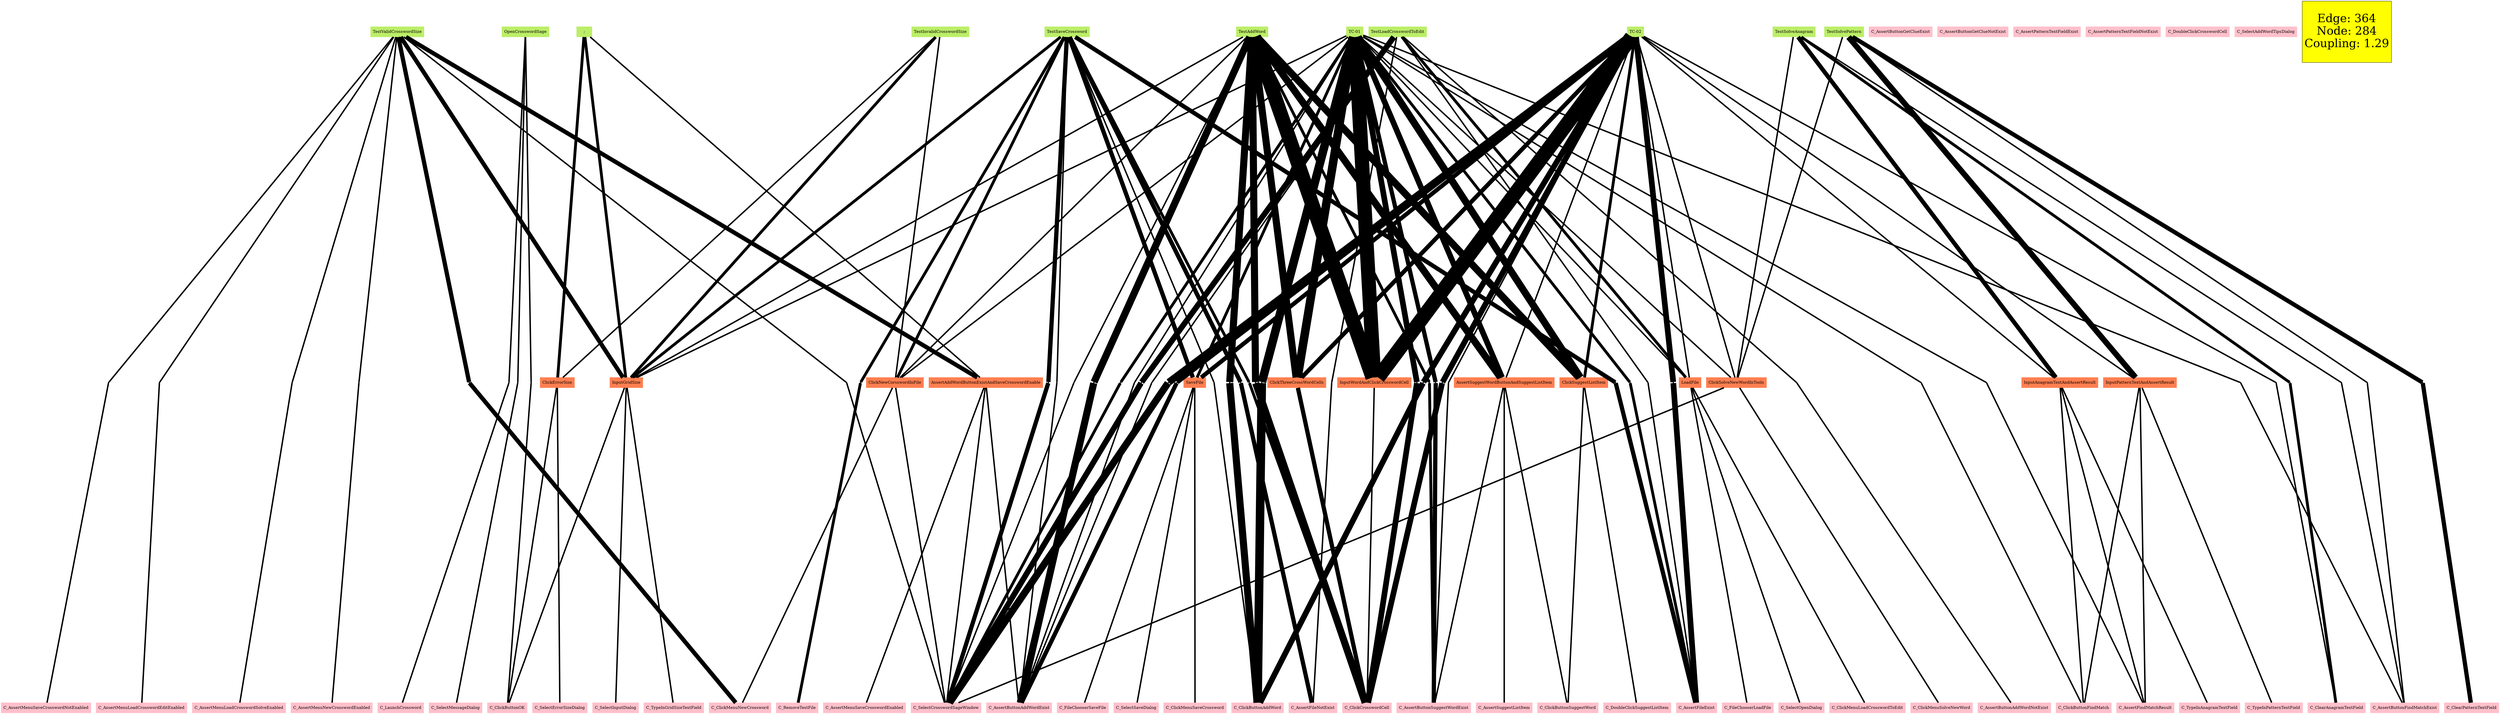// Component-only
graph {
	graph [splines=false]
		C_AssertButtonAddWordExist [color=pink shape=box style=filled]
		C_AssertButtonAddWordNotExist [color=pink shape=box style=filled]
		C_AssertButtonSuggestWordExist [color=pink shape=box style=filled]
		C_AssertButtonFindMatchExist [color=pink shape=box style=filled]
		C_AssertFileExist [color=pink shape=box style=filled]
		C_AssertFileNotExist [color=pink shape=box style=filled]
		C_AssertFindMatchResult [color=pink shape=box style=filled]
		C_AssertMenuLoadCrosswordEditEnabled [color=pink shape=box style=filled]
		C_AssertMenuLoadCrosswordSolveEnabled [color=pink shape=box style=filled]
		C_AssertMenuNewCrosswordEnabled [color=pink shape=box style=filled]
		C_AssertMenuSaveCrosswordNotEnabled [color=pink shape=box style=filled]
		C_AssertMenuSaveCrosswordEnabled [color=pink shape=box style=filled]
		C_AssertSuggestListItem [color=pink shape=box style=filled]
		C_ClearAnagramTextField [color=pink shape=box style=filled]
		C_ClearPatternTextField [color=pink shape=box style=filled]
		C_ClickButtonAddWord [color=pink shape=box style=filled]
		C_ClickButtonFindMatch [color=pink shape=box style=filled]
		C_ClickButtonOK [color=pink shape=box style=filled]
		C_ClickButtonSuggestWord [color=pink shape=box style=filled]
		C_ClickCrosswordCell [color=pink shape=box style=filled]
		C_ClickMenuLoadCrosswordToEdit [color=pink shape=box style=filled]
		C_ClickMenuNewCrossword [color=pink shape=box style=filled]
		C_ClickMenuSaveCrossword [color=pink shape=box style=filled]
		C_ClickMenuSolveNewWord [color=pink shape=box style=filled]
		C_DoubleClickSuggestListItem [color=pink shape=box style=filled]
		C_FileChooserLoadFile [color=pink shape=box style=filled]
		C_FileChooserSaveFile [color=pink shape=box style=filled]
		C_LaunchCrossword [color=pink shape=box style=filled]
		C_RemoveTestFile [color=pink shape=box style=filled]
		C_SelectCrosswordSageWindow [color=pink shape=box style=filled]
		C_SelectErrorSizeDialog [color=pink shape=box style=filled]
		C_SelectInputDialog [color=pink shape=box style=filled]
		C_SelectMessageDialog [color=pink shape=box style=filled]
		C_SelectOpenDialog [color=pink shape=box style=filled]
		C_SelectSaveDialog [color=pink shape=box style=filled]
		C_TypeInAnagramTextField [color=pink shape=box style=filled]
		C_TypeInGridSizeTextField [color=pink shape=box style=filled]
		C_TypeInPatternTextField [color=pink shape=box style=filled]
		C_AssertButtonGetClueExist [color=pink shape=box style=filled]
		C_AssertButtonGetClueNotExist [color=pink shape=box style=filled]
		C_AssertPatternTextFieldExist [color=pink shape=box style=filled]
		C_AssertPatternTextFieldNotExist [color=pink shape=box style=filled]
		C_DoubleClickCrosswordCell [color=pink shape=box style=filled]
		C_SelectAddWordTipsDialog [color=pink shape=box style=filled]
		OpenCrosswordSage [color=darkolivegreen2 shape=box style=filled]
		TestValidCrosswordSize [color=darkolivegreen2 shape=box style=filled]
		InputGridSize [color=coral shape=box style=filled]
		AssertAddWordButtonExistAndSaveCrosswordEnable [color=coral shape=box style=filled]
		InputGridSize [color=coral shape=box style=filled]
		AssertAddWordButtonExistAndSaveCrosswordEnable [color=coral shape=box style=filled]
		InputGridSize [color=coral shape=box style=filled]
		AssertAddWordButtonExistAndSaveCrosswordEnable [color=coral shape=box style=filled]
		TestInvalidCrosswordSize [color=darkolivegreen2 shape=box style=filled]
		ClickNewCorsswordInFile [color=coral shape=box style=filled]
		InputGridSize [color=coral shape=box style=filled]
		ClickErrorSize [color=coral shape=box style=filled]
		InputGridSize [color=coral shape=box style=filled]
		";" [color=darkolivegreen2 shape=box style=filled]
		ClickErrorSize [color=coral shape=box style=filled]
		InputGridSize [color=coral shape=box style=filled]
		ClickErrorSize [color=coral shape=box style=filled]
		InputGridSize [color=coral shape=box style=filled]
		AssertAddWordButtonExistAndSaveCrosswordEnable [color=coral shape=box style=filled]
		TestAddWord [color=darkolivegreen2 shape=box style=filled]
		ClickNewCorsswordInFile [color=coral shape=box style=filled]
		InputGridSize [color=coral shape=box style=filled]
		ClickThreeCrossWordCells [color=coral shape=box style=filled]
		InputWordAndClickCrosswordCell [color=coral shape=box style=filled]
		InputWordAndClickCrosswordCell [color=coral shape=box style=filled]
		InputWordAndClickCrosswordCell [color=coral shape=box style=filled]
		InputWordAndClickCrosswordCell [color=coral shape=box style=filled]
		ClickSuggestListItem [color=coral shape=box style=filled]
		AssertSuggestWordButtonAndSuggestListItem [color=coral shape=box style=filled]
		ClickThreeCrossWordCells [color=coral shape=box style=filled]
		InputWordAndClickCrosswordCell [color=coral shape=box style=filled]
		InputWordAndClickCrosswordCell [color=coral shape=box style=filled]
		InputWordAndClickCrosswordCell [color=coral shape=box style=filled]
		ClickSuggestListItem [color=coral shape=box style=filled]
		ClickThreeCrossWordCells [color=coral shape=box style=filled]
		ClickSuggestListItem [color=coral shape=box style=filled]
		AssertSuggestWordButtonAndSuggestListItem [color=coral shape=box style=filled]
		ClickThreeCrossWordCells [color=coral shape=box style=filled]
		InputWordAndClickCrosswordCell [color=coral shape=box style=filled]
		InputWordAndClickCrosswordCell [color=coral shape=box style=filled]
		ClickSuggestListItem [color=coral shape=box style=filled]
		ClickThreeCrossWordCells [color=coral shape=box style=filled]
		InputWordAndClickCrosswordCell [color=coral shape=box style=filled]
		InputWordAndClickCrosswordCell [color=coral shape=box style=filled]
		ClickSuggestListItem [color=coral shape=box style=filled]
		AssertSuggestWordButtonAndSuggestListItem [color=coral shape=box style=filled]
		AssertSuggestWordButtonAndSuggestListItem [color=coral shape=box style=filled]
		AssertSuggestWordButtonAndSuggestListItem [color=coral shape=box style=filled]
		TestSaveCrossword [color=darkolivegreen2 shape=box style=filled]
		ClickNewCorsswordInFile [color=coral shape=box style=filled]
		InputGridSize [color=coral shape=box style=filled]
		SaveFile [color=coral shape=box style=filled]
		SaveFile [color=coral shape=box style=filled]
		ClickNewCorsswordInFile [color=coral shape=box style=filled]
		InputGridSize [color=coral shape=box style=filled]
		SaveFile [color=coral shape=box style=filled]
		TestLoadCrosswordToEdit [color=darkolivegreen2 shape=box style=filled]
		LoadFile [color=coral shape=box style=filled]
		LoadFile [color=coral shape=box style=filled]
		TestSolvePattern [color=darkolivegreen2 shape=box style=filled]
		ClickSolveNewWordInTools [color=coral shape=box style=filled]
		InputPatternTextAndAssertResult [color=coral shape=box style=filled]
		InputPatternTextAndAssertResult [color=coral shape=box style=filled]
		InputPatternTextAndAssertResult [color=coral shape=box style=filled]
		InputPatternTextAndAssertResult [color=coral shape=box style=filled]
		TestSolveAnagram [color=darkolivegreen2 shape=box style=filled]
		ClickSolveNewWordInTools [color=coral shape=box style=filled]
		InputAnagramTextAndAssertResult [color=coral shape=box style=filled]
		InputAnagramTextAndAssertResult [color=coral shape=box style=filled]
		InputAnagramTextAndAssertResult [color=coral shape=box style=filled]
		"TC-01" [color=darkolivegreen2 shape=box style=filled]
		ClickNewCorsswordInFile [color=coral shape=box style=filled]
		InputGridSize [color=coral shape=box style=filled]
		ClickThreeCrossWordCells [color=coral shape=box style=filled]
		InputWordAndClickCrosswordCell [color=coral shape=box style=filled]
		InputWordAndClickCrosswordCell [color=coral shape=box style=filled]
		InputWordAndClickCrosswordCell [color=coral shape=box style=filled]
		InputWordAndClickCrosswordCell [color=coral shape=box style=filled]
		ClickSuggestListItem [color=coral shape=box style=filled]
		ClickThreeCrossWordCells [color=coral shape=box style=filled]
		InputWordAndClickCrosswordCell [color=coral shape=box style=filled]
		InputWordAndClickCrosswordCell [color=coral shape=box style=filled]
		InputWordAndClickCrosswordCell [color=coral shape=box style=filled]
		ClickThreeCrossWordCells [color=coral shape=box style=filled]
		InputWordAndClickCrosswordCell [color=coral shape=box style=filled]
		ClickSuggestListItem [color=coral shape=box style=filled]
		AssertSuggestWordButtonAndSuggestListItem [color=coral shape=box style=filled]
		ClickThreeCrossWordCells [color=coral shape=box style=filled]
		InputWordAndClickCrosswordCell [color=coral shape=box style=filled]
		InputWordAndClickCrosswordCell [color=coral shape=box style=filled]
		InputWordAndClickCrosswordCell [color=coral shape=box style=filled]
		ClickSuggestListItem [color=coral shape=box style=filled]
		AssertSuggestWordButtonAndSuggestListItem [color=coral shape=box style=filled]
		ClickThreeCrossWordCells [color=coral shape=box style=filled]
		InputWordAndClickCrosswordCell [color=coral shape=box style=filled]
		InputWordAndClickCrosswordCell [color=coral shape=box style=filled]
		ClickSuggestListItem [color=coral shape=box style=filled]
		AssertSuggestWordButtonAndSuggestListItem [color=coral shape=box style=filled]
		SaveFile [color=coral shape=box style=filled]
		ClickSolveNewWordInTools [color=coral shape=box style=filled]
		LoadFile [color=coral shape=box style=filled]
		ClickThreeCrossWordCells [color=coral shape=box style=filled]
		InputWordAndClickCrosswordCell [color=coral shape=box style=filled]
		InputWordAndClickCrosswordCell [color=coral shape=box style=filled]
		InputWordAndClickCrosswordCell [color=coral shape=box style=filled]
		InputWordAndClickCrosswordCell [color=coral shape=box style=filled]
		ClickSuggestListItem [color=coral shape=box style=filled]
		AssertSuggestWordButtonAndSuggestListItem [color=coral shape=box style=filled]
		SaveFile [color=coral shape=box style=filled]
		"TC-02" [color=darkolivegreen2 shape=box style=filled]
		ClickSolveNewWordInTools [color=coral shape=box style=filled]
		InputAnagramTextAndAssertResult [color=coral shape=box style=filled]
		InputPatternTextAndAssertResult [color=coral shape=box style=filled]
		LoadFile [color=coral shape=box style=filled]
		ClickThreeCrossWordCells [color=coral shape=box style=filled]
		InputWordAndClickCrosswordCell [color=coral shape=box style=filled]
		InputWordAndClickCrosswordCell [color=coral shape=box style=filled]
		InputWordAndClickCrosswordCell [color=coral shape=box style=filled]
		InputWordAndClickCrosswordCell [color=coral shape=box style=filled]
		ClickSuggestListItem [color=coral shape=box style=filled]
		ClickThreeCrossWordCells [color=coral shape=box style=filled]
		InputWordAndClickCrosswordCell [color=coral shape=box style=filled]
		InputWordAndClickCrosswordCell [color=coral shape=box style=filled]
		InputWordAndClickCrosswordCell [color=coral shape=box style=filled]
		InputWordAndClickCrosswordCell [color=coral shape=box style=filled]
		InputWordAndClickCrosswordCell [color=coral shape=box style=filled]
		SaveFile [color=coral shape=box style=filled]
		InputWordAndClickCrosswordCell [color=coral shape=box style=filled]
		InputWordAndClickCrosswordCell [color=coral shape=box style=filled]
		InputWordAndClickCrosswordCell [color=coral shape=box style=filled]
		ClickSuggestListItem [color=coral shape=box style=filled]
		AssertSuggestWordButtonAndSuggestListItem [color=coral shape=box style=filled]
		SaveFile [color=coral shape=box style=filled]
		ClickThreeCrossWordCells [color=coral shape=box style=filled]
		InputWordAndClickCrosswordCell [color=coral shape=box style=filled]
		InputWordAndClickCrosswordCell [color=coral shape=box style=filled]
		InputWordAndClickCrosswordCell [color=coral shape=box style=filled]
		SaveFile [color=coral shape=box style=filled]
		1 [shape=point]
		2 [shape=point]
		3 [shape=point]
		4 [shape=point]
		5 [shape=point]
		6 [shape=point]
		6 [shape=point]
		6 [shape=point]
		7 [shape=point]
		7 [shape=point]
		8 [shape=point]
		9 [shape=point]
		9 [shape=point]
		9 [shape=point]
		9 [shape=point]
		9 [shape=point]
		9 [shape=point]
		10 [shape=point]
		11 [shape=point]
		11 [shape=point]
		11 [shape=point]
		11 [shape=point]
		12 [shape=point]
		12 [shape=point]
		13 [shape=point]
		13 [shape=point]
		13 [shape=point]
		14 [shape=point]
		15 [shape=point]
		15 [shape=point]
		15 [shape=point]
		15 [shape=point]
		16 [shape=point]
		17 [shape=point]
		17 [shape=point]
		17 [shape=point]
		17 [shape=point]
		18 [shape=point]
		18 [shape=point]
		18 [shape=point]
		18 [shape=point]
		19 [shape=point]
		19 [shape=point]
		19 [shape=point]
		19 [shape=point]
		19 [shape=point]
		20 [shape=point]
		20 [shape=point]
		20 [shape=point]
		20 [shape=point]
		20 [shape=point]
		21 [shape=point]
		21 [shape=point]
		22 [shape=point]
		22 [shape=point]
		22 [shape=point]
		22 [shape=point]
		22 [shape=point]
		23 [shape=point]
		23 [shape=point]
		23 [shape=point]
		23 [shape=point]
		23 [shape=point]
		24 [shape=point]
		25 [shape=point]
		26 [shape=point]
		27 [shape=point]
		28 [shape=point]
		29 [shape=point]
		29 [shape=point]
		29 [shape=point]
		29 [shape=point]
		30 [shape=point]
		31 [shape=point]
		31 [shape=point]
		31 [shape=point]
		32 [shape=point]
		32 [shape=point]
		32 [shape=point]
		33 [shape=point]
		34 [shape=point]
		34 [shape=point]
		35 [shape=point]
		35 [shape=point]
		36 [shape=point]
		36 [shape=point]
		36 [shape=point]
		37 [shape=point]
		38 [shape=point]
		38 [shape=point]
		39 [shape=point]
		40 [shape=point]
		40 [shape=point]
		40 [shape=point]
		41 [shape=point]
		42 [shape=point]
		43 [shape=point]
		44 [shape=point]
		45 [shape=point]
		45 [shape=point]
		45 [shape=point]
		46 [shape=point]
			TestValidCrosswordSize -- AssertAddWordButtonExistAndSaveCrosswordEnable [minlen=30.0 penwidth=15]
			TestAddWord -- ClickSuggestListItem [minlen=30.0 penwidth=25]
			"TC-01" -- 7 [minlen=30.0 penwidth=10]
			"TC-01" -- 12 [minlen=30.0 penwidth=10]
			TestInvalidCrosswordSize -- ClickNewCorsswordInFile [minlen=30.0 penwidth=5]
			"TC-02" -- 19 [minlen=30.0 penwidth=25]
			TestValidCrosswordSize -- 43 [minlen=30.0 penwidth=5]
			LoadFile -- C_SelectOpenDialog [minlen=30.0 penwidth=5]
			SaveFile -- C_SelectSaveDialog [minlen=30.0 penwidth=5]
			"TC-02" -- ClickThreeCrossWordCells [minlen=30.0 penwidth=15]
			";" -- AssertAddWordButtonExistAndSaveCrosswordEnable [minlen=30.0 penwidth=5]
			AssertAddWordButtonExistAndSaveCrosswordEnable -- C_SelectCrosswordSageWindow [minlen=30.0 penwidth=5]
			32 -- C_AssertFileNotExist [minlen=30.0 penwidth=15]
			"TC-01" -- 6 [minlen=30.0 penwidth=15]
			31 -- C_AssertFileExist [minlen=30.0 penwidth=15]
			43 -- C_AssertMenuNewCrosswordEnabled [minlen=30.0 penwidth=5]
			"TC-02" -- 13 [minlen=30.0 penwidth=15]
			"TC-01" -- 11 [minlen=30.0 penwidth=20]
			24 -- C_SelectCrosswordSageWindow [minlen=30.0 penwidth=5]
			TestAddWord -- InputGridSize [minlen=30.0 penwidth=5]
			"TC-02" -- InputAnagramTextAndAssertResult [minlen=30.0 penwidth=5]
			ClickNewCorsswordInFile -- C_SelectCrosswordSageWindow [minlen=30.0 penwidth=5]
			TestValidCrosswordSize -- InputGridSize [minlen=30.0 penwidth=15]
			InputGridSize -- C_TypeInGridSizeTextField [minlen=30.0 penwidth=5]
			TestInvalidCrosswordSize -- InputGridSize [minlen=30.0 penwidth=10]
			TestAddWord -- 22 [minlen=30.0 penwidth=25]
			13 -- C_AssertButtonAddWordExist [minlen=30.0 penwidth=15]
			";" -- InputGridSize [minlen=30.0 penwidth=10]
			TestSolveAnagram -- ClickSolveNewWordInTools [minlen=30.0 penwidth=5]
			6 -- C_AssertButtonSuggestWordExist [minlen=30.0 penwidth=15]
			AssertSuggestWordButtonAndSuggestListItem -- C_AssertSuggestListItem [minlen=30.0 penwidth=5]
			ClickThreeCrossWordCells -- C_ClickCrosswordCell [minlen=30.0 penwidth=15]
			16 -- C_ClearAnagramTextField [minlen=30.0 penwidth=5]
			37 -- C_AssertButtonFindMatchExist [minlen=30.0 penwidth=5]
			ClickNewCorsswordInFile -- C_ClickMenuNewCrossword [minlen=30.0 penwidth=5]
			23 -- C_ClickCrosswordCell [minlen=30.0 penwidth=25]
			TestSaveCrossword -- 36 [minlen=30.0 penwidth=15]
			45 -- C_ClickMenuNewCrossword [minlen=30.0 penwidth=15]
			"TC-01" -- ClickNewCorsswordInFile [minlen=30.0 penwidth=5]
			OpenCrosswordSage -- 3 [minlen=30.0 penwidth=5]
			InputGridSize -- C_ClickButtonOK [minlen=30.0 penwidth=5]
			"TC-01" -- ClickSuggestListItem [minlen=30.0 penwidth=25]
			TestLoadCrosswordToEdit -- 25 [minlen=30.0 penwidth=5]
			ClickErrorSize -- C_SelectErrorSizeDialog [minlen=30.0 penwidth=5]
			42 -- C_AssertMenuLoadCrosswordSolveEnabled [minlen=30.0 penwidth=5]
			"TC-02" -- 15 [minlen=30.0 penwidth=20]
			26 -- C_AssertButtonAddWordNotExist [minlen=30.0 penwidth=5]
			TestSaveCrossword -- ClickNewCorsswordInFile [minlen=30.0 penwidth=10]
			TestSolveAnagram -- 37 [minlen=30.0 penwidth=5]
			5 -- C_AssertButtonFindMatchExist [minlen=30.0 penwidth=5]
			TestSaveCrossword -- 31 [minlen=30.0 penwidth=15]
			"TC-01" -- ClickSolveNewWordInTools [minlen=30.0 penwidth=5]
			InputPatternTextAndAssertResult -- C_AssertFindMatchResult [minlen=30.0 penwidth=5]
			19 -- C_SelectCrosswordSageWindow [minlen=30.0 penwidth=25]
			TestSolvePattern -- InputPatternTextAndAssertResult [minlen=30.0 penwidth=20]
			ClickSolveNewWordInTools -- C_ClickMenuSolveNewWord [minlen=30.0 penwidth=5]
			TestValidCrosswordSize -- 42 [minlen=30.0 penwidth=5]
			InputWordAndClickCrosswordCell -- C_ClickCrosswordCell [minlen=30.0 penwidth=5]
			33 -- C_ClickButtonAddWord [minlen=30.0 penwidth=5]
			InputAnagramTextAndAssertResult -- C_TypeInAnagramTextField [minlen=30.0 penwidth=5]
			TestSolvePattern -- 40 [minlen=30.0 penwidth=15]
			OpenCrosswordSage -- 1 [minlen=30.0 penwidth=5]
			18 -- C_ClickCrosswordCell [minlen=30.0 penwidth=20]
			"TC-01" -- InputGridSize [minlen=30.0 penwidth=5]
			"TC-02" -- LoadFile [minlen=30.0 penwidth=5]
			35 -- C_RemoveTestFile [minlen=30.0 penwidth=10]
			8 -- C_AssertFindMatchResult [minlen=30.0 penwidth=5]
			AssertAddWordButtonExistAndSaveCrosswordEnable -- C_AssertButtonAddWordExist [minlen=30.0 penwidth=5]
			InputGridSize -- C_SelectInputDialog [minlen=30.0 penwidth=5]
			"TC-01" -- 10 [minlen=30.0 penwidth=5]
			TestAddWord -- 21 [minlen=30.0 penwidth=10]
			TestAddWord -- ClickNewCorsswordInFile [minlen=30.0 penwidth=5]
			TestSolveAnagram -- InputAnagramTextAndAssertResult [minlen=30.0 penwidth=15]
			29 -- C_SelectCrosswordSageWindow [minlen=30.0 penwidth=20]
			10 -- C_ClickButtonFindMatch [minlen=30.0 penwidth=5]
			21 -- C_AssertButtonSuggestWordExist [minlen=30.0 penwidth=10]
			InputPatternTextAndAssertResult -- C_TypeInPatternTextField [minlen=30.0 penwidth=5]
			25 -- C_AssertButtonAddWordExist [minlen=30.0 penwidth=5]
			"TC-01" -- LoadFile [minlen=30.0 penwidth=5]
			TestAddWord -- 23 [minlen=30.0 penwidth=25]
			11 -- C_ClickCrosswordCell [minlen=30.0 penwidth=20]
			TestLoadCrosswordToEdit -- 28 [minlen=30.0 penwidth=5]
			9 -- C_ClickButtonAddWord [minlen=30.0 penwidth=30]
			TestValidCrosswordSize -- 46 [minlen=30.0 penwidth=5]
			ClickErrorSize -- C_ClickButtonOK [minlen=30.0 penwidth=5]
			AssertSuggestWordButtonAndSuggestListItem -- C_AssertButtonSuggestWordExist [minlen=30.0 penwidth=5]
			TestSaveCrossword -- 35 [minlen=30.0 penwidth=10]
			TestSolveAnagram -- 38 [minlen=30.0 penwidth=10]
			LoadFile -- C_FileChooserLoadFile [minlen=30.0 penwidth=5]
			TestLoadCrosswordToEdit -- 26 [minlen=30.0 penwidth=5]
			3 -- C_SelectMessageDialog [minlen=30.0 penwidth=5]
			TestLoadCrosswordToEdit -- LoadFile [minlen=30.0 penwidth=10]
			39 -- C_AssertButtonFindMatchExist [minlen=30.0 penwidth=5]
			ClickSuggestListItem -- C_DoubleClickSuggestListItem [minlen=30.0 penwidth=5]
			2 -- C_LaunchCrossword [minlen=30.0 penwidth=5]
			TestValidCrosswordSize -- 44 [minlen=30.0 penwidth=5]
			14 -- C_AssertButtonSuggestWordExist [minlen=30.0 penwidth=5]
			17 -- C_ClickButtonAddWord [minlen=30.0 penwidth=20]
			"TC-02" -- 16 [minlen=30.0 penwidth=5]
			TestValidCrosswordSize -- 41 [minlen=30.0 penwidth=5]
			"TC-01" -- 9 [minlen=30.0 penwidth=30]
			"TC-02" -- ClickSuggestListItem [minlen=30.0 penwidth=10]
			TestSaveCrossword -- 30 [minlen=30.0 penwidth=5]
			30 -- C_AssertButtonAddWordExist [minlen=30.0 penwidth=5]
			34 -- C_ClickCrosswordCell [minlen=30.0 penwidth=10]
			TestSolvePattern -- 39 [minlen=30.0 penwidth=5]
			"TC-01" -- 8 [minlen=30.0 penwidth=5]
			LoadFile -- C_ClickMenuLoadCrosswordToEdit [minlen=30.0 penwidth=5]
			OpenCrosswordSage -- 2 [minlen=30.0 penwidth=5]
			38 -- C_ClearAnagramTextField [minlen=30.0 penwidth=10]
			TestSaveCrossword -- 33 [minlen=30.0 penwidth=5]
			12 -- C_SelectCrosswordSageWindow [minlen=30.0 penwidth=10]
			AssertAddWordButtonExistAndSaveCrosswordEnable -- C_AssertMenuSaveCrosswordEnabled [minlen=30.0 penwidth=5]
			"TC-01" -- InputWordAndClickCrosswordCell [minlen=30.0 penwidth=50]
			TestSaveCrossword -- InputGridSize [minlen=30.0 penwidth=10]
			AssertSuggestWordButtonAndSuggestListItem -- C_ClickButtonSuggestWord [minlen=30.0 penwidth=5]
			"TC-02" -- InputWordAndClickCrosswordCell [minlen=30.0 penwidth=50]
			"TC-02" -- 18 [minlen=30.0 penwidth=20]
			TestAddWord -- ClickThreeCrossWordCells [minlen=30.0 penwidth=25]
			"TC-02" -- InputPatternTextAndAssertResult [minlen=30.0 penwidth=5]
			TestSolvePattern -- ClickSolveNewWordInTools [minlen=30.0 penwidth=5]
			36 -- C_SelectCrosswordSageWindow [minlen=30.0 penwidth=15]
			InputAnagramTextAndAssertResult -- C_AssertFindMatchResult [minlen=30.0 penwidth=5]
			TestAddWord -- 20 [minlen=30.0 penwidth=25]
			15 -- C_AssertFileExist [minlen=30.0 penwidth=20]
			ClickSuggestListItem -- C_ClickButtonSuggestWord [minlen=30.0 penwidth=5]
			"TC-01" -- SaveFile [minlen=30.0 penwidth=10]
			InputAnagramTextAndAssertResult -- C_ClickButtonFindMatch [minlen=30.0 penwidth=5]
			TestValidCrosswordSize -- 45 [minlen=30.0 penwidth=15]
			"TC-02" -- SaveFile [minlen=30.0 penwidth=15]
			";" -- ClickErrorSize [minlen=30.0 penwidth=10]
			20 -- C_AssertButtonAddWordExist [minlen=30.0 penwidth=25]
			TestSaveCrossword -- 34 [minlen=30.0 penwidth=10]
			SaveFile -- C_FileChooserSaveFile [minlen=30.0 penwidth=5]
			TestAddWord -- AssertSuggestWordButtonAndSuggestListItem [minlen=30.0 penwidth=25]
			4 -- C_AssertButtonAddWordExist [minlen=30.0 penwidth=5]
			"TC-01" -- AssertSuggestWordButtonAndSuggestListItem [minlen=30.0 penwidth=20]
			44 -- C_AssertMenuSaveCrosswordNotEnabled [minlen=30.0 penwidth=5]
			40 -- C_ClearPatternTextField [minlen=30.0 penwidth=15]
			41 -- C_AssertMenuLoadCrosswordEditEnabled [minlen=30.0 penwidth=5]
			28 -- C_AssertFileNotExist [minlen=30.0 penwidth=5]
			"TC-02" -- 17 [minlen=30.0 penwidth=20]
			7 -- C_AssertFileExist [minlen=30.0 penwidth=10]
			TestInvalidCrosswordSize -- ClickErrorSize [minlen=30.0 penwidth=5]
			1 -- C_ClickButtonOK [minlen=30.0 penwidth=5]
			"TC-02" -- ClickSolveNewWordInTools [minlen=30.0 penwidth=5]
			TestLoadCrosswordToEdit -- 29 [minlen=30.0 penwidth=20]
			ClickSolveNewWordInTools -- C_SelectCrosswordSageWindow [minlen=30.0 penwidth=5]
			TestAddWord -- InputWordAndClickCrosswordCell [minlen=30.0 penwidth=50]
			InputPatternTextAndAssertResult -- C_ClickButtonFindMatch [minlen=30.0 penwidth=5]
			TestSaveCrossword -- SaveFile [minlen=30.0 penwidth=15]
			"TC-01" -- 5 [minlen=30.0 penwidth=5]
			TestLoadCrosswordToEdit -- 27 [minlen=30.0 penwidth=5]
			46 -- C_SelectCrosswordSageWindow [minlen=30.0 penwidth=5]
			"TC-01" -- ClickThreeCrossWordCells [minlen=30.0 penwidth=30]
			22 -- C_ClickButtonAddWord [minlen=30.0 penwidth=25]
			"TC-02" -- 14 [minlen=30.0 penwidth=5]
			"TC-02" -- AssertSuggestWordButtonAndSuggestListItem [minlen=30.0 penwidth=5]
			"TC-01" -- 4 [minlen=30.0 penwidth=5]
			27 -- C_AssertFileExist [minlen=30.0 penwidth=5]
			TestSaveCrossword -- 32 [minlen=30.0 penwidth=15]
			SaveFile -- C_ClickMenuSaveCrossword [minlen=30.0 penwidth=5]
			TestAddWord -- 24 [minlen=30.0 penwidth=5]
		"Edge: 364
Node: 284
Coupling: 1.29" [fillcolor=yellow fontsize=40 height=3 shape=rect style=filled width=2]
}